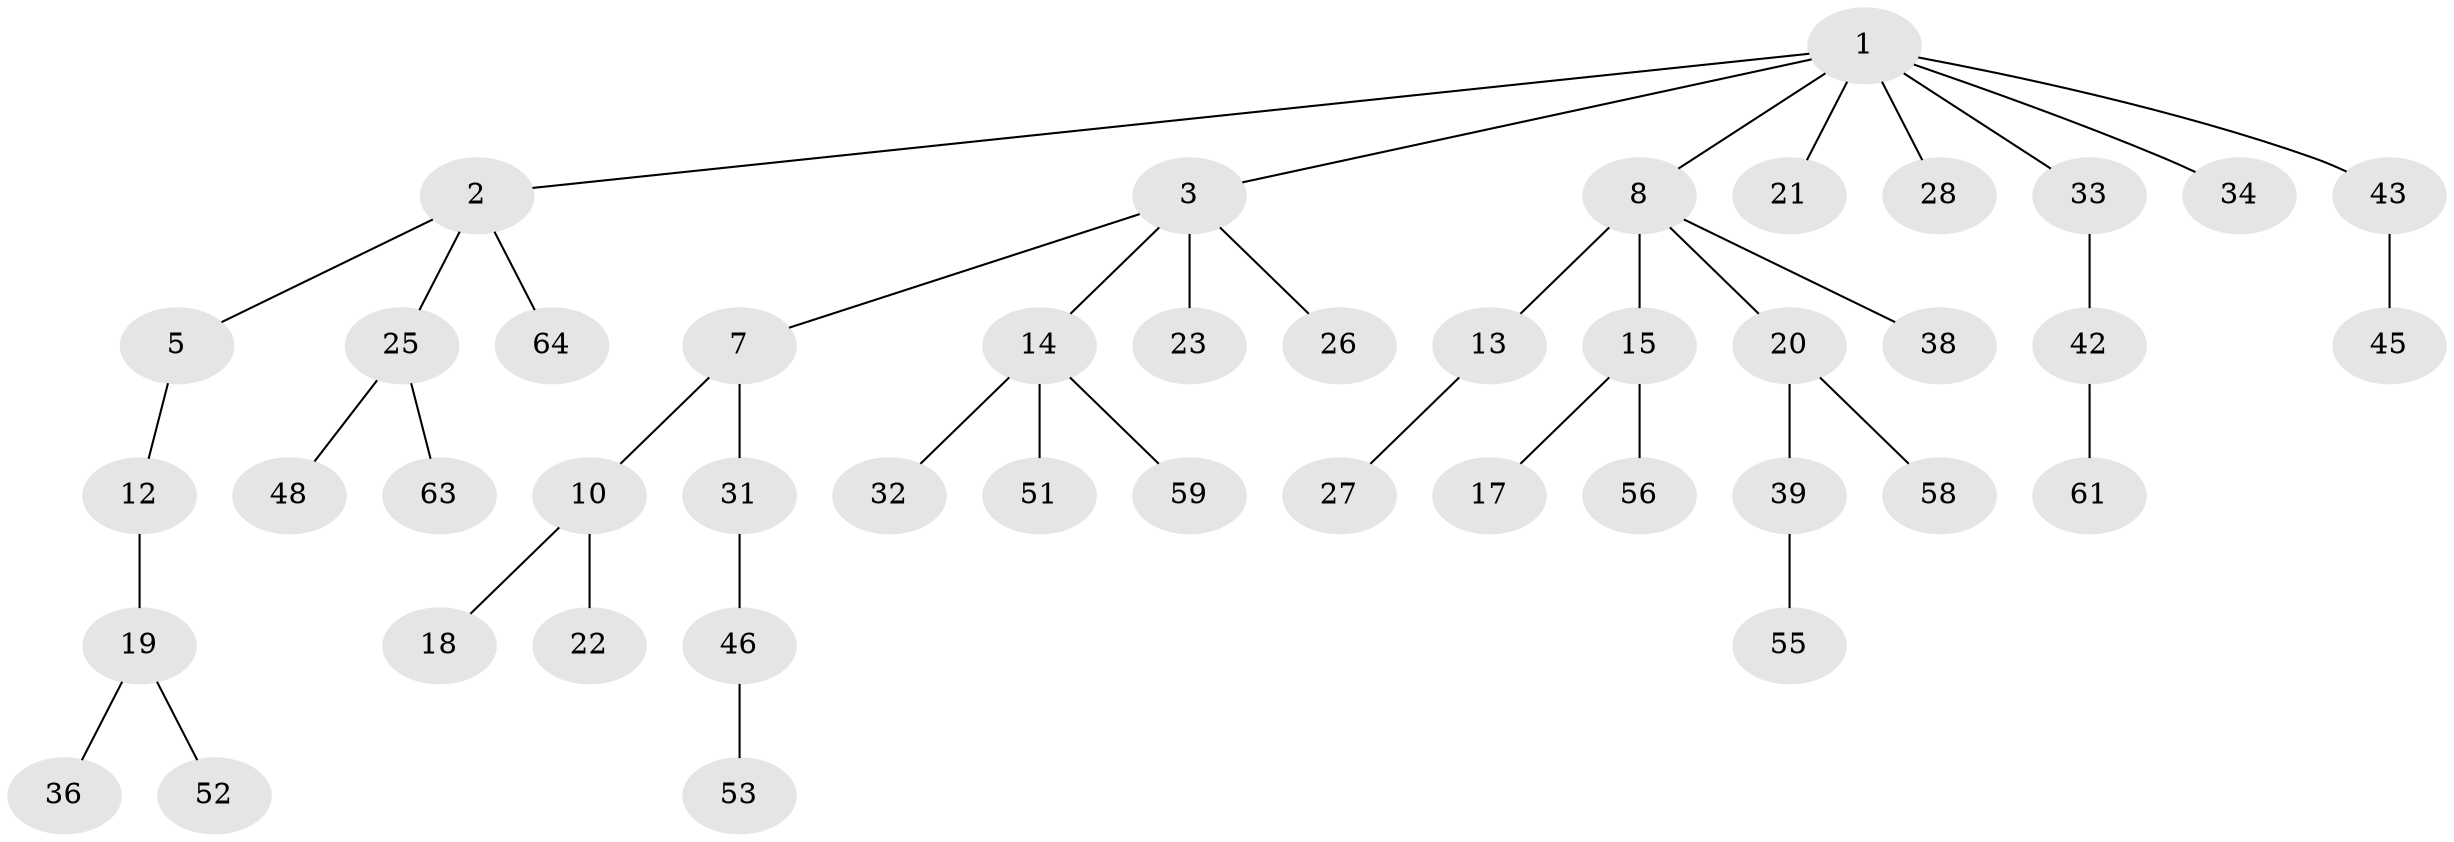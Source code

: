 // original degree distribution, {7: 0.015625, 5: 0.015625, 4: 0.046875, 3: 0.203125, 2: 0.265625, 1: 0.453125}
// Generated by graph-tools (version 1.1) at 2025/42/03/06/25 10:42:03]
// undirected, 44 vertices, 43 edges
graph export_dot {
graph [start="1"]
  node [color=gray90,style=filled];
  1 [super="+6"];
  2 [super="+41"];
  3 [super="+4"];
  5 [super="+60"];
  7 [super="+16"];
  8 [super="+9"];
  10 [super="+11"];
  12;
  13;
  14 [super="+49"];
  15 [super="+24"];
  17;
  18;
  19 [super="+29"];
  20 [super="+37"];
  21;
  22;
  23 [super="+44"];
  25;
  26 [super="+30"];
  27 [super="+35"];
  28;
  31 [super="+62"];
  32;
  33;
  34;
  36;
  38;
  39 [super="+40"];
  42 [super="+47"];
  43;
  45;
  46 [super="+54"];
  48 [super="+50"];
  51;
  52;
  53;
  55 [super="+57"];
  56;
  58;
  59;
  61;
  63;
  64;
  1 -- 2;
  1 -- 3;
  1 -- 21;
  1 -- 33;
  1 -- 34;
  1 -- 43;
  1 -- 8;
  1 -- 28;
  2 -- 5;
  2 -- 25;
  2 -- 64;
  3 -- 23;
  3 -- 26;
  3 -- 14;
  3 -- 7;
  5 -- 12;
  7 -- 10;
  7 -- 31;
  8 -- 38;
  8 -- 20;
  8 -- 13;
  8 -- 15;
  10 -- 18;
  10 -- 22;
  12 -- 19;
  13 -- 27;
  14 -- 32;
  14 -- 59;
  14 -- 51;
  15 -- 17;
  15 -- 56;
  19 -- 36;
  19 -- 52;
  20 -- 39;
  20 -- 58;
  25 -- 48;
  25 -- 63;
  31 -- 46;
  33 -- 42;
  39 -- 55;
  42 -- 61;
  43 -- 45;
  46 -- 53;
}
